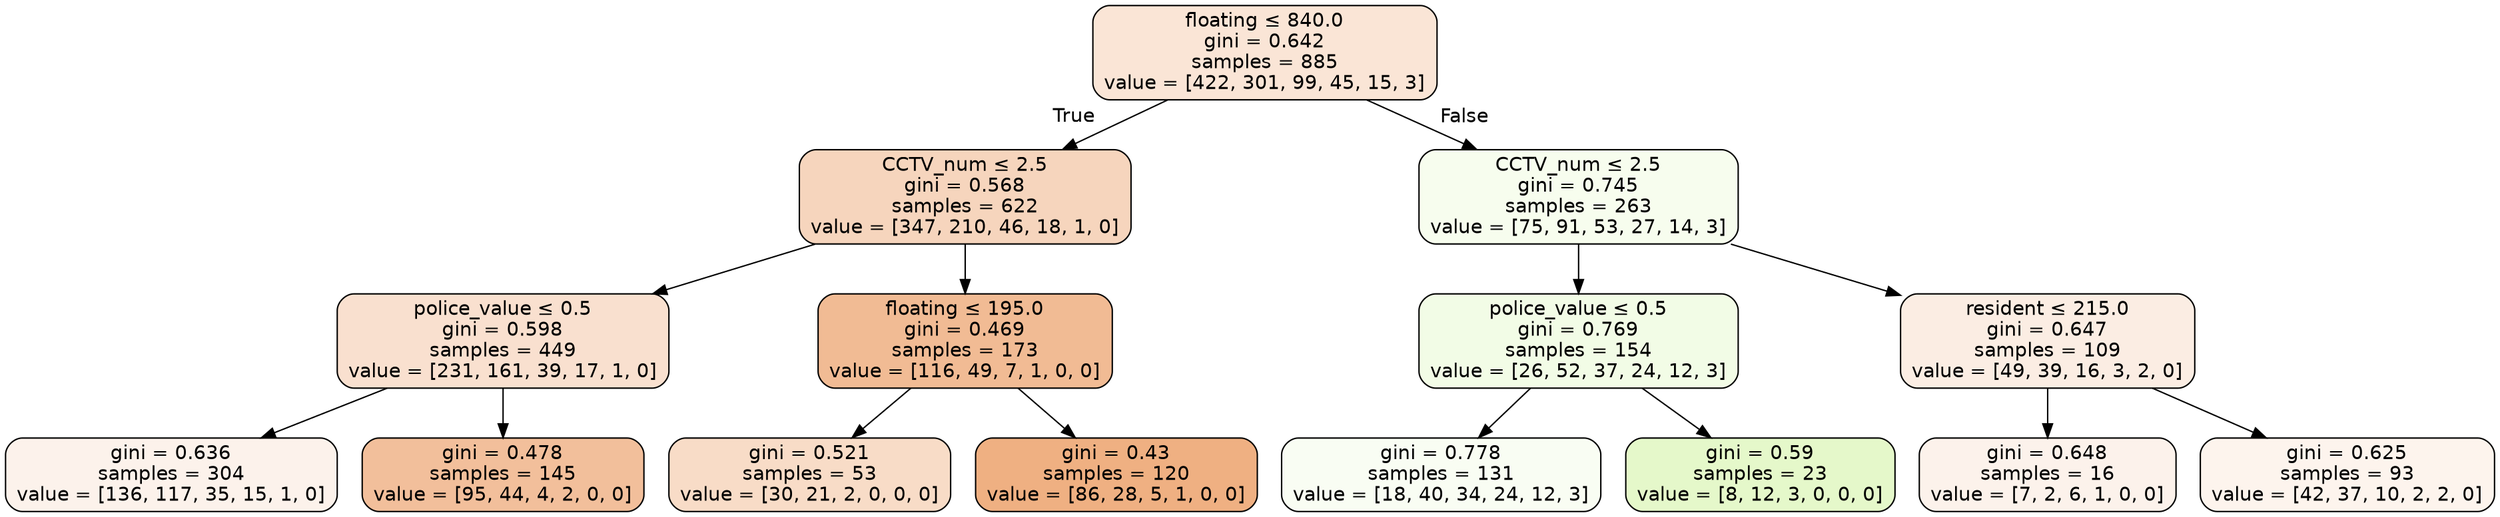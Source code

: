 digraph Tree {
node [shape=box, style="filled, rounded", color="black", fontname=helvetica] ;
edge [fontname=helvetica] ;
0 [label=<floating &le; 840.0<br/>gini = 0.642<br/>samples = 885<br/>value = [422, 301, 99, 45, 15, 3]>, fillcolor="#fae5d6"] ;
1 [label=<CCTV_num &le; 2.5<br/>gini = 0.568<br/>samples = 622<br/>value = [347, 210, 46, 18, 1, 0]>, fillcolor="#f6d5bd"] ;
0 -> 1 [labeldistance=2.5, labelangle=45, headlabel="True"] ;
2 [label=<police_value &le; 0.5<br/>gini = 0.598<br/>samples = 449<br/>value = [231, 161, 39, 17, 1, 0]>, fillcolor="#f9e0cf"] ;
1 -> 2 ;
3 [label=<gini = 0.636<br/>samples = 304<br/>value = [136, 117, 35, 15, 1, 0]>, fillcolor="#fcf2eb"] ;
2 -> 3 ;
4 [label=<gini = 0.478<br/>samples = 145<br/>value = [95, 44, 4, 2, 0, 0]>, fillcolor="#f2bf9b"] ;
2 -> 4 ;
5 [label=<floating &le; 195.0<br/>gini = 0.469<br/>samples = 173<br/>value = [116, 49, 7, 1, 0, 0]>, fillcolor="#f1bb94"] ;
1 -> 5 ;
6 [label=<gini = 0.521<br/>samples = 53<br/>value = [30, 21, 2, 0, 0, 0]>, fillcolor="#f8dcc7"] ;
5 -> 6 ;
7 [label=<gini = 0.43<br/>samples = 120<br/>value = [86, 28, 5, 1, 0, 0]>, fillcolor="#efb082"] ;
5 -> 7 ;
8 [label=<CCTV_num &le; 2.5<br/>gini = 0.745<br/>samples = 263<br/>value = [75, 91, 53, 27, 14, 3]>, fillcolor="#f7fdee"] ;
0 -> 8 [labeldistance=2.5, labelangle=-45, headlabel="False"] ;
9 [label=<police_value &le; 0.5<br/>gini = 0.769<br/>samples = 154<br/>value = [26, 52, 37, 24, 12, 3]>, fillcolor="#f2fce6"] ;
8 -> 9 ;
10 [label=<gini = 0.778<br/>samples = 131<br/>value = [18, 40, 34, 24, 12, 3]>, fillcolor="#f9fdf3"] ;
9 -> 10 ;
11 [label=<gini = 0.59<br/>samples = 23<br/>value = [8, 12, 3, 0, 0, 0]>, fillcolor="#e5f8ca"] ;
9 -> 11 ;
12 [label=<resident &le; 215.0<br/>gini = 0.647<br/>samples = 109<br/>value = [49, 39, 16, 3, 2, 0]>, fillcolor="#fbede3"] ;
8 -> 12 ;
13 [label=<gini = 0.648<br/>samples = 16<br/>value = [7, 2, 6, 1, 0, 0]>, fillcolor="#fcf2eb"] ;
12 -> 13 ;
14 [label=<gini = 0.625<br/>samples = 93<br/>value = [42, 37, 10, 2, 2, 0]>, fillcolor="#fdf4ed"] ;
12 -> 14 ;
}